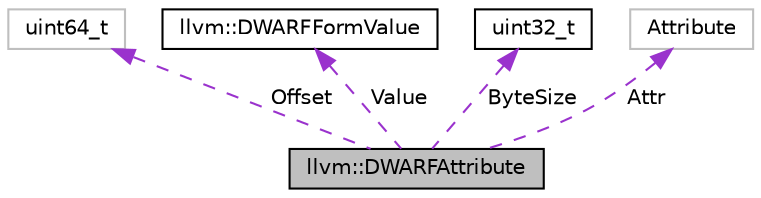 digraph "llvm::DWARFAttribute"
{
 // LATEX_PDF_SIZE
  bgcolor="transparent";
  edge [fontname="Helvetica",fontsize="10",labelfontname="Helvetica",labelfontsize="10"];
  node [fontname="Helvetica",fontsize="10",shape=record];
  Node1 [label="llvm::DWARFAttribute",height=0.2,width=0.4,color="black", fillcolor="grey75", style="filled", fontcolor="black",tooltip="Encapsulates a DWARF attribute value and all of the data required to describe the attribute value."];
  Node2 -> Node1 [dir="back",color="darkorchid3",fontsize="10",style="dashed",label=" Offset" ,fontname="Helvetica"];
  Node2 [label="uint64_t",height=0.2,width=0.4,color="grey75",tooltip=" "];
  Node3 -> Node1 [dir="back",color="darkorchid3",fontsize="10",style="dashed",label=" Value" ,fontname="Helvetica"];
  Node3 [label="llvm::DWARFFormValue",height=0.2,width=0.4,color="black",URL="$classllvm_1_1DWARFFormValue.html",tooltip=" "];
  Node4 -> Node1 [dir="back",color="darkorchid3",fontsize="10",style="dashed",label=" ByteSize" ,fontname="Helvetica"];
  Node4 [label="uint32_t",height=0.2,width=0.4,color="black",URL="$classuint32__t.html",tooltip=" "];
  Node5 -> Node1 [dir="back",color="darkorchid3",fontsize="10",style="dashed",label=" Attr" ,fontname="Helvetica"];
  Node5 [label="Attribute",height=0.2,width=0.4,color="grey75",tooltip=" "];
}
